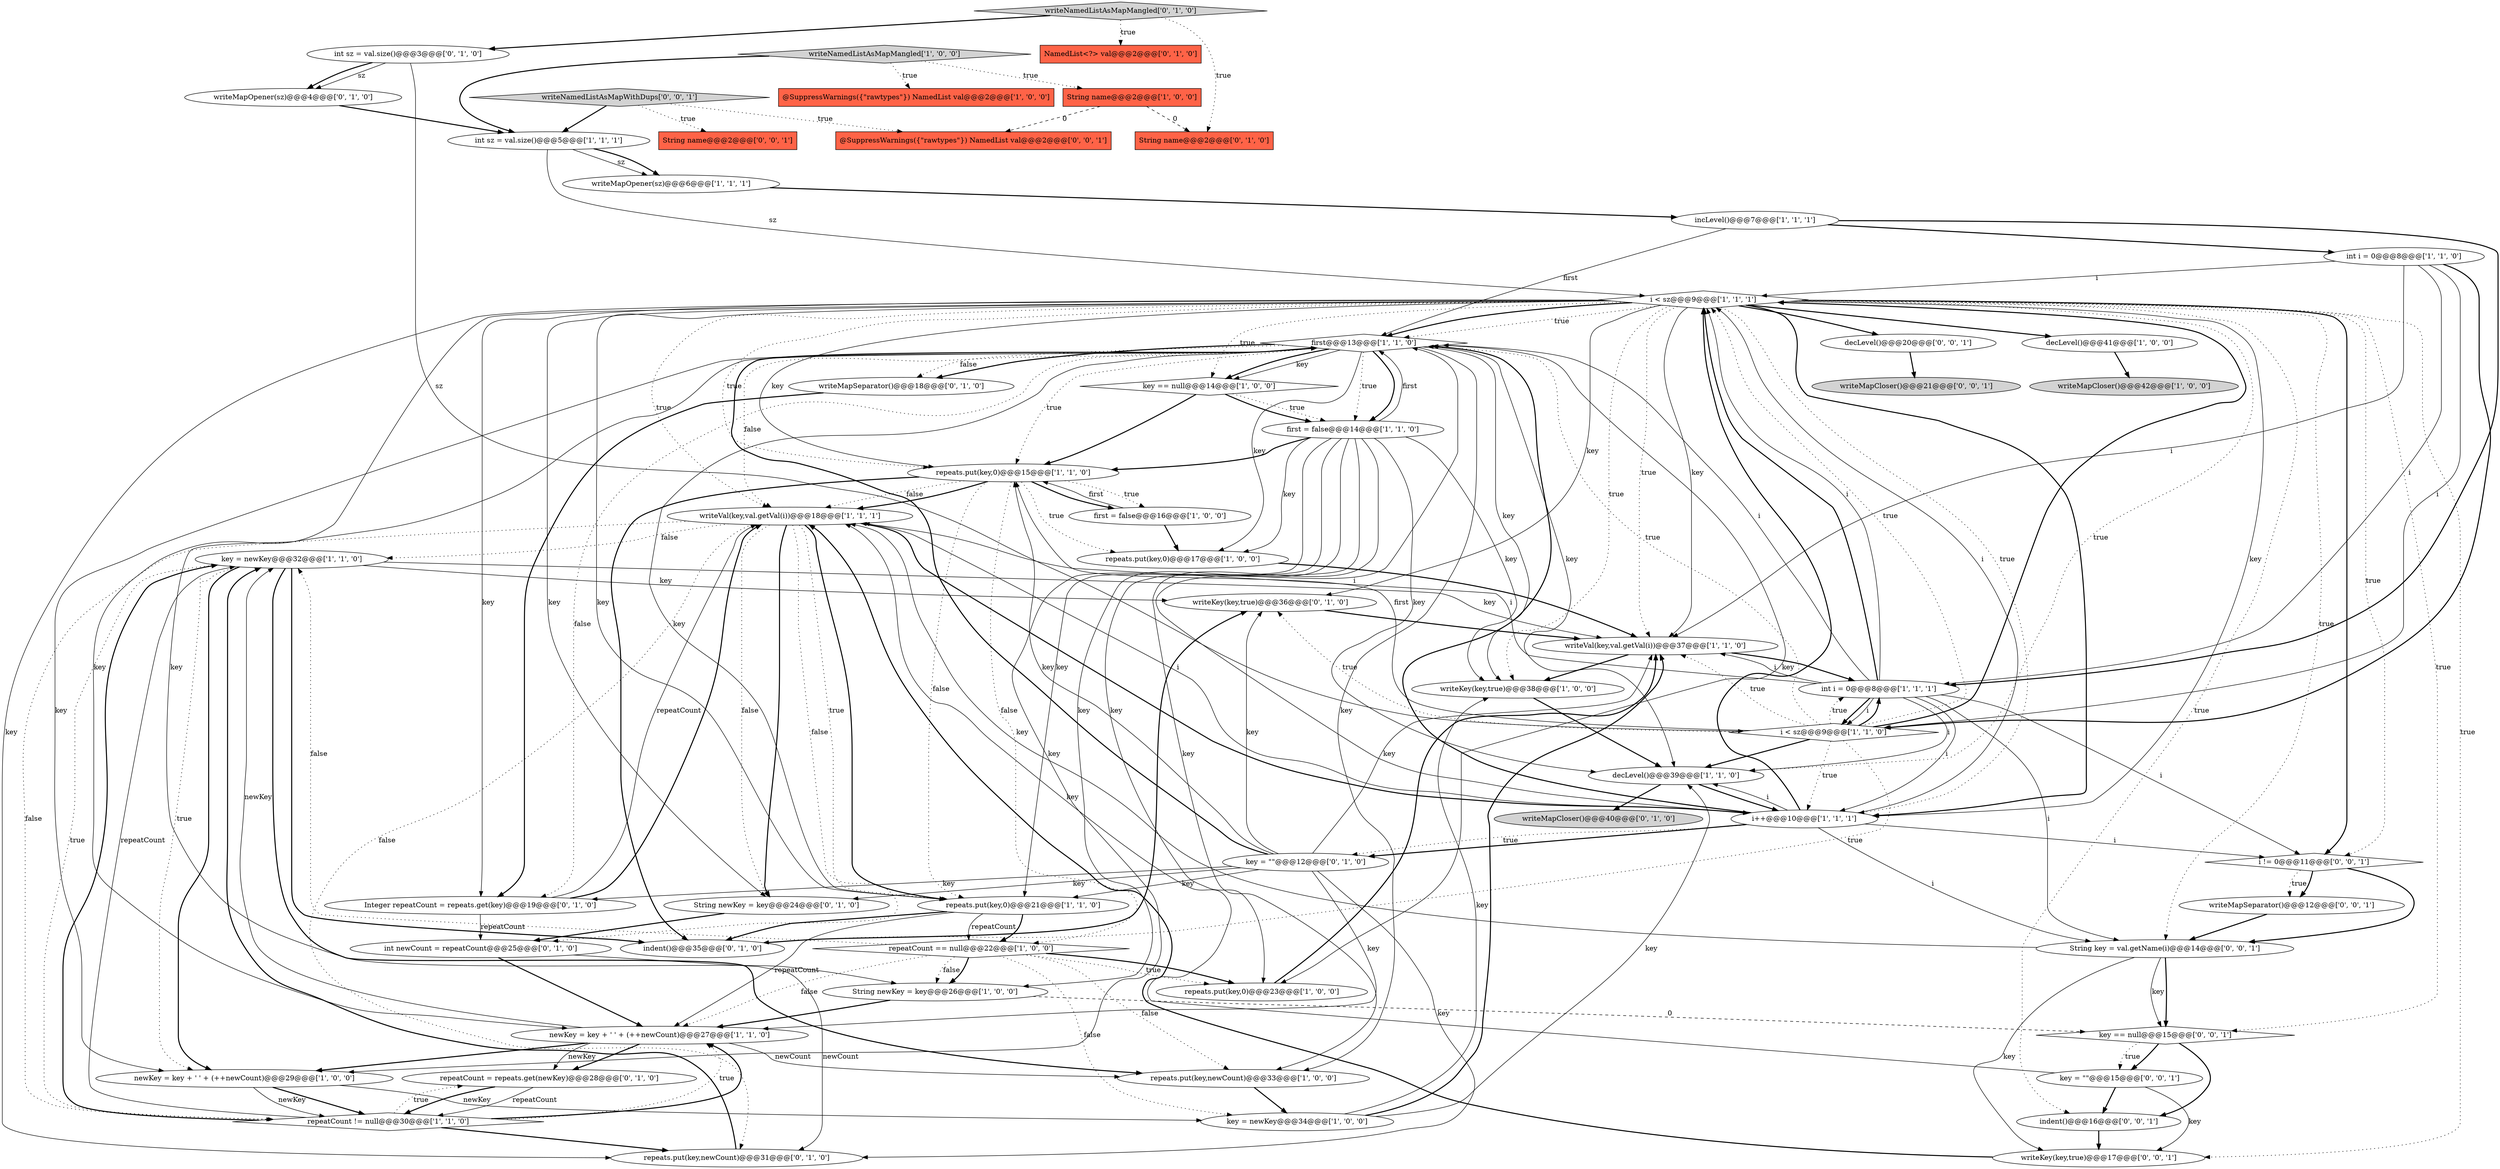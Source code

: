 digraph {
39 [style = filled, label = "writeMapOpener(sz)@@@4@@@['0', '1', '0']", fillcolor = white, shape = ellipse image = "AAA0AAABBB2BBB"];
8 [style = filled, label = "i < sz@@@9@@@['1', '1', '0']", fillcolor = white, shape = diamond image = "AAA0AAABBB1BBB"];
56 [style = filled, label = "writeMapSeparator()@@@12@@@['0', '0', '1']", fillcolor = white, shape = ellipse image = "AAA0AAABBB3BBB"];
9 [style = filled, label = "first@@@13@@@['1', '1', '0']", fillcolor = white, shape = diamond image = "AAA0AAABBB1BBB"];
12 [style = filled, label = "key = newKey@@@34@@@['1', '0', '0']", fillcolor = white, shape = ellipse image = "AAA0AAABBB1BBB"];
58 [style = filled, label = "writeNamedListAsMapWithDups['0', '0', '1']", fillcolor = lightgray, shape = diamond image = "AAA0AAABBB3BBB"];
32 [style = filled, label = "writeMapCloser()@@@42@@@['1', '0', '0']", fillcolor = lightgray, shape = ellipse image = "AAA0AAABBB1BBB"];
47 [style = filled, label = "writeKey(key,true)@@@36@@@['0', '1', '0']", fillcolor = white, shape = ellipse image = "AAA0AAABBB2BBB"];
0 [style = filled, label = "key == null@@@14@@@['1', '0', '0']", fillcolor = white, shape = diamond image = "AAA0AAABBB1BBB"];
43 [style = filled, label = "writeMapCloser()@@@40@@@['0', '1', '0']", fillcolor = lightgray, shape = ellipse image = "AAA0AAABBB2BBB"];
55 [style = filled, label = "key == null@@@15@@@['0', '0', '1']", fillcolor = white, shape = diamond image = "AAA0AAABBB3BBB"];
25 [style = filled, label = "incLevel()@@@7@@@['1', '1', '1']", fillcolor = white, shape = ellipse image = "AAA0AAABBB1BBB"];
1 [style = filled, label = "repeats.put(key,0)@@@15@@@['1', '1', '0']", fillcolor = white, shape = ellipse image = "AAA0AAABBB1BBB"];
59 [style = filled, label = "decLevel()@@@20@@@['0', '0', '1']", fillcolor = white, shape = ellipse image = "AAA0AAABBB3BBB"];
28 [style = filled, label = "writeVal(key,val.getVal(i))@@@37@@@['1', '1', '0']", fillcolor = white, shape = ellipse image = "AAA0AAABBB1BBB"];
21 [style = filled, label = "writeKey(key,true)@@@38@@@['1', '0', '0']", fillcolor = white, shape = ellipse image = "AAA0AAABBB1BBB"];
24 [style = filled, label = "writeVal(key,val.getVal(i))@@@18@@@['1', '1', '1']", fillcolor = white, shape = ellipse image = "AAA0AAABBB1BBB"];
30 [style = filled, label = "key = newKey@@@32@@@['1', '1', '0']", fillcolor = white, shape = ellipse image = "AAA0AAABBB1BBB"];
6 [style = filled, label = "newKey = key + ' ' + (++newCount)@@@29@@@['1', '0', '0']", fillcolor = white, shape = ellipse image = "AAA0AAABBB1BBB"];
42 [style = filled, label = "NamedList<?> val@@@2@@@['0', '1', '0']", fillcolor = tomato, shape = box image = "AAA0AAABBB2BBB"];
33 [style = filled, label = "writeMapSeparator()@@@18@@@['0', '1', '0']", fillcolor = white, shape = ellipse image = "AAA0AAABBB2BBB"];
46 [style = filled, label = "String name@@@2@@@['0', '1', '0']", fillcolor = tomato, shape = box image = "AAA1AAABBB2BBB"];
45 [style = filled, label = "repeats.put(key,newCount)@@@31@@@['0', '1', '0']", fillcolor = white, shape = ellipse image = "AAA0AAABBB2BBB"];
49 [style = filled, label = "writeMapCloser()@@@21@@@['0', '0', '1']", fillcolor = lightgray, shape = ellipse image = "AAA0AAABBB3BBB"];
31 [style = filled, label = "decLevel()@@@39@@@['1', '1', '0']", fillcolor = white, shape = ellipse image = "AAA0AAABBB1BBB"];
57 [style = filled, label = "@SuppressWarnings({\"rawtypes\"}) NamedList val@@@2@@@['0', '0', '1']", fillcolor = tomato, shape = box image = "AAA0AAABBB3BBB"];
16 [style = filled, label = "String name@@@2@@@['1', '0', '0']", fillcolor = tomato, shape = box image = "AAA1AAABBB1BBB"];
22 [style = filled, label = "repeats.put(key,newCount)@@@33@@@['1', '0', '0']", fillcolor = white, shape = ellipse image = "AAA0AAABBB1BBB"];
26 [style = filled, label = "i < sz@@@9@@@['1', '1', '1']", fillcolor = white, shape = diamond image = "AAA0AAABBB1BBB"];
27 [style = filled, label = "repeats.put(key,0)@@@23@@@['1', '0', '0']", fillcolor = white, shape = ellipse image = "AAA0AAABBB1BBB"];
50 [style = filled, label = "String name@@@2@@@['0', '0', '1']", fillcolor = tomato, shape = box image = "AAA0AAABBB3BBB"];
20 [style = filled, label = "newKey = key + ' ' + (++newCount)@@@27@@@['1', '1', '0']", fillcolor = white, shape = ellipse image = "AAA0AAABBB1BBB"];
19 [style = filled, label = "String newKey = key@@@26@@@['1', '0', '0']", fillcolor = white, shape = ellipse image = "AAA0AAABBB1BBB"];
17 [style = filled, label = "repeats.put(key,0)@@@21@@@['1', '1', '0']", fillcolor = white, shape = ellipse image = "AAA0AAABBB1BBB"];
2 [style = filled, label = "writeNamedListAsMapMangled['1', '0', '0']", fillcolor = lightgray, shape = diamond image = "AAA0AAABBB1BBB"];
29 [style = filled, label = "int i = 0@@@8@@@['1', '1', '0']", fillcolor = white, shape = ellipse image = "AAA0AAABBB1BBB"];
5 [style = filled, label = "i++@@@10@@@['1', '1', '1']", fillcolor = white, shape = ellipse image = "AAA0AAABBB1BBB"];
18 [style = filled, label = "repeats.put(key,0)@@@17@@@['1', '0', '0']", fillcolor = white, shape = ellipse image = "AAA0AAABBB1BBB"];
7 [style = filled, label = "@SuppressWarnings({\"rawtypes\"}) NamedList val@@@2@@@['1', '0', '0']", fillcolor = tomato, shape = box image = "AAA0AAABBB1BBB"];
23 [style = filled, label = "int i = 0@@@8@@@['1', '1', '1']", fillcolor = white, shape = ellipse image = "AAA0AAABBB1BBB"];
36 [style = filled, label = "key = \"\"@@@12@@@['0', '1', '0']", fillcolor = white, shape = ellipse image = "AAA0AAABBB2BBB"];
51 [style = filled, label = "i != 0@@@11@@@['0', '0', '1']", fillcolor = white, shape = diamond image = "AAA0AAABBB3BBB"];
53 [style = filled, label = "String key = val.getName(i)@@@14@@@['0', '0', '1']", fillcolor = white, shape = ellipse image = "AAA0AAABBB3BBB"];
14 [style = filled, label = "decLevel()@@@41@@@['1', '0', '0']", fillcolor = white, shape = ellipse image = "AAA0AAABBB1BBB"];
11 [style = filled, label = "int sz = val.size()@@@5@@@['1', '1', '1']", fillcolor = white, shape = ellipse image = "AAA0AAABBB1BBB"];
37 [style = filled, label = "String newKey = key@@@24@@@['0', '1', '0']", fillcolor = white, shape = ellipse image = "AAA0AAABBB2BBB"];
4 [style = filled, label = "writeMapOpener(sz)@@@6@@@['1', '1', '1']", fillcolor = white, shape = ellipse image = "AAA0AAABBB1BBB"];
41 [style = filled, label = "Integer repeatCount = repeats.get(key)@@@19@@@['0', '1', '0']", fillcolor = white, shape = ellipse image = "AAA0AAABBB2BBB"];
44 [style = filled, label = "int newCount = repeatCount@@@25@@@['0', '1', '0']", fillcolor = white, shape = ellipse image = "AAA0AAABBB2BBB"];
52 [style = filled, label = "key = \"\"@@@15@@@['0', '0', '1']", fillcolor = white, shape = ellipse image = "AAA0AAABBB3BBB"];
3 [style = filled, label = "repeatCount != null@@@30@@@['1', '1', '0']", fillcolor = white, shape = diamond image = "AAA0AAABBB1BBB"];
40 [style = filled, label = "writeNamedListAsMapMangled['0', '1', '0']", fillcolor = lightgray, shape = diamond image = "AAA0AAABBB2BBB"];
54 [style = filled, label = "writeKey(key,true)@@@17@@@['0', '0', '1']", fillcolor = white, shape = ellipse image = "AAA0AAABBB3BBB"];
10 [style = filled, label = "first = false@@@14@@@['1', '1', '0']", fillcolor = white, shape = ellipse image = "AAA0AAABBB1BBB"];
38 [style = filled, label = "repeatCount = repeats.get(newKey)@@@28@@@['0', '1', '0']", fillcolor = white, shape = ellipse image = "AAA0AAABBB2BBB"];
15 [style = filled, label = "first = false@@@16@@@['1', '0', '0']", fillcolor = white, shape = ellipse image = "AAA0AAABBB1BBB"];
34 [style = filled, label = "int sz = val.size()@@@3@@@['0', '1', '0']", fillcolor = white, shape = ellipse image = "AAA0AAABBB2BBB"];
48 [style = filled, label = "indent()@@@16@@@['0', '0', '1']", fillcolor = white, shape = ellipse image = "AAA0AAABBB3BBB"];
13 [style = filled, label = "repeatCount == null@@@22@@@['1', '0', '0']", fillcolor = white, shape = diamond image = "AAA0AAABBB1BBB"];
35 [style = filled, label = "indent()@@@35@@@['0', '1', '0']", fillcolor = white, shape = ellipse image = "AAA0AAABBB2BBB"];
9->33 [style = dotted, label="false"];
6->3 [style = bold, label=""];
8->28 [style = dotted, label="true"];
12->21 [style = solid, label="key"];
59->49 [style = bold, label=""];
23->24 [style = solid, label="i"];
17->20 [style = solid, label="repeatCount"];
13->27 [style = dotted, label="true"];
4->25 [style = bold, label=""];
5->9 [style = bold, label=""];
27->28 [style = bold, label=""];
24->17 [style = dotted, label="true"];
26->9 [style = bold, label=""];
51->53 [style = bold, label=""];
26->0 [style = dotted, label="true"];
25->29 [style = bold, label=""];
9->10 [style = bold, label=""];
30->6 [style = bold, label=""];
24->3 [style = dotted, label="false"];
26->1 [style = solid, label="key"];
45->30 [style = bold, label=""];
26->51 [style = bold, label=""];
26->37 [style = solid, label="key"];
36->28 [style = solid, label="key"];
48->54 [style = bold, label=""];
40->46 [style = dotted, label="true"];
23->9 [style = solid, label="i"];
55->48 [style = bold, label=""];
23->51 [style = solid, label="i"];
28->21 [style = bold, label=""];
5->31 [style = solid, label="i"];
21->31 [style = bold, label=""];
38->3 [style = solid, label="repeatCount"];
26->20 [style = solid, label="key"];
52->54 [style = solid, label="key"];
36->41 [style = solid, label="key"];
26->28 [style = dotted, label="true"];
26->24 [style = dotted, label="true"];
44->45 [style = solid, label="newCount"];
24->17 [style = bold, label=""];
41->44 [style = solid, label="repeatCount"];
34->39 [style = solid, label="sz"];
36->17 [style = solid, label="key"];
30->28 [style = solid, label="key"];
3->30 [style = bold, label=""];
5->36 [style = bold, label=""];
56->53 [style = bold, label=""];
9->19 [style = solid, label="key"];
1->13 [style = dotted, label="false"];
13->19 [style = dotted, label="false"];
58->11 [style = bold, label=""];
10->31 [style = solid, label="key"];
5->9 [style = solid, label="i"];
17->35 [style = bold, label=""];
23->28 [style = solid, label="i"];
36->9 [style = bold, label=""];
8->1 [style = solid, label="first"];
8->23 [style = bold, label=""];
12->28 [style = bold, label=""];
13->30 [style = dotted, label="false"];
0->10 [style = dotted, label="true"];
9->33 [style = bold, label=""];
11->4 [style = solid, label="sz"];
25->9 [style = solid, label="first"];
19->20 [style = bold, label=""];
31->5 [style = bold, label=""];
47->28 [style = bold, label=""];
30->6 [style = dotted, label="true"];
26->14 [style = bold, label=""];
26->55 [style = dotted, label="true"];
8->23 [style = dotted, label="true"];
33->41 [style = bold, label=""];
1->35 [style = bold, label=""];
29->8 [style = solid, label="i"];
40->34 [style = bold, label=""];
20->38 [style = bold, label=""];
23->8 [style = bold, label=""];
26->9 [style = dotted, label="true"];
13->22 [style = dotted, label="false"];
51->56 [style = dotted, label="true"];
52->24 [style = solid, label="key"];
18->28 [style = bold, label=""];
17->13 [style = solid, label="repeatCount"];
26->45 [style = solid, label="key"];
5->51 [style = solid, label="i"];
24->5 [style = bold, label=""];
24->30 [style = dotted, label="false"];
36->20 [style = solid, label="key"];
1->18 [style = dotted, label="true"];
5->36 [style = dotted, label="true"];
26->53 [style = dotted, label="true"];
44->20 [style = bold, label=""];
1->15 [style = dotted, label="true"];
30->3 [style = dotted, label="true"];
52->48 [style = bold, label=""];
26->1 [style = dotted, label="true"];
16->57 [style = dashed, label="0"];
26->17 [style = solid, label="key"];
5->24 [style = solid, label="i"];
23->31 [style = solid, label="i"];
10->6 [style = solid, label="key"];
19->55 [style = dashed, label="0"];
10->22 [style = solid, label="key"];
9->27 [style = solid, label="key"];
13->20 [style = dotted, label="false"];
10->1 [style = bold, label=""];
9->10 [style = dotted, label="true"];
20->30 [style = solid, label="newKey"];
26->28 [style = solid, label="key"];
9->0 [style = solid, label="key"];
40->42 [style = dotted, label="true"];
9->18 [style = solid, label="key"];
3->20 [style = dotted, label="true"];
8->31 [style = bold, label=""];
10->9 [style = solid, label="first"];
11->26 [style = solid, label="sz"];
8->35 [style = dotted, label="true"];
3->30 [style = solid, label="repeatCount"];
26->41 [style = solid, label="key"];
9->22 [style = solid, label="key"];
11->4 [style = bold, label=""];
3->45 [style = bold, label=""];
5->26 [style = bold, label=""];
10->21 [style = solid, label="key"];
9->6 [style = solid, label="key"];
20->22 [style = solid, label="newCount"];
26->54 [style = dotted, label="true"];
26->5 [style = solid, label="key"];
38->3 [style = bold, label=""];
1->24 [style = dotted, label="false"];
26->47 [style = solid, label="key"];
23->53 [style = solid, label="i"];
36->47 [style = solid, label="key"];
54->24 [style = bold, label=""];
13->19 [style = bold, label=""];
26->31 [style = dotted, label="true"];
13->27 [style = bold, label=""];
36->37 [style = solid, label="key"];
30->35 [style = bold, label=""];
28->23 [style = bold, label=""];
3->38 [style = dotted, label="true"];
0->1 [style = bold, label=""];
13->12 [style = dotted, label="false"];
34->39 [style = bold, label=""];
30->47 [style = solid, label="key"];
37->44 [style = bold, label=""];
9->1 [style = dotted, label="true"];
31->43 [style = bold, label=""];
15->1 [style = solid, label="first"];
17->13 [style = bold, label=""];
8->9 [style = dotted, label="true"];
55->52 [style = bold, label=""];
23->26 [style = solid, label="i"];
14->32 [style = bold, label=""];
26->59 [style = bold, label=""];
23->8 [style = solid, label="i"];
29->28 [style = solid, label="i"];
2->11 [style = bold, label=""];
9->17 [style = solid, label="key"];
53->24 [style = solid, label="key"];
2->16 [style = dotted, label="true"];
5->26 [style = solid, label="i"];
10->19 [style = solid, label="key"];
53->55 [style = bold, label=""];
5->53 [style = solid, label="i"];
36->45 [style = solid, label="key"];
53->55 [style = solid, label="key"];
29->8 [style = bold, label=""];
8->26 [style = dotted, label="true"];
9->24 [style = dotted, label="false"];
9->21 [style = solid, label="key"];
30->22 [style = bold, label=""];
24->45 [style = dotted, label="false"];
9->0 [style = bold, label=""];
41->24 [style = bold, label=""];
1->17 [style = dotted, label="false"];
53->54 [style = solid, label="key"];
9->31 [style = solid, label="key"];
26->5 [style = bold, label=""];
12->31 [style = solid, label="key"];
1->15 [style = bold, label=""];
25->23 [style = bold, label=""];
26->48 [style = dotted, label="true"];
58->57 [style = dotted, label="true"];
23->26 [style = bold, label=""];
51->56 [style = bold, label=""];
20->6 [style = bold, label=""];
29->26 [style = solid, label="i"];
39->11 [style = bold, label=""];
6->12 [style = solid, label="newKey"];
15->18 [style = bold, label=""];
20->38 [style = solid, label="newKey"];
16->46 [style = dashed, label="0"];
10->27 [style = solid, label="key"];
55->52 [style = dotted, label="true"];
8->47 [style = dotted, label="true"];
0->10 [style = bold, label=""];
3->20 [style = bold, label=""];
23->5 [style = solid, label="i"];
8->5 [style = dotted, label="true"];
34->8 [style = solid, label="sz"];
26->21 [style = dotted, label="true"];
1->24 [style = bold, label=""];
22->12 [style = bold, label=""];
2->7 [style = dotted, label="true"];
58->50 [style = dotted, label="true"];
24->37 [style = bold, label=""];
35->47 [style = bold, label=""];
29->23 [style = solid, label="i"];
36->1 [style = solid, label="key"];
26->51 [style = dotted, label="true"];
41->24 [style = solid, label="repeatCount"];
9->41 [style = dotted, label="false"];
26->5 [style = dotted, label="true"];
6->3 [style = solid, label="newKey"];
24->44 [style = dotted, label="false"];
10->18 [style = solid, label="key"];
10->17 [style = solid, label="key"];
24->37 [style = dotted, label="false"];
8->26 [style = bold, label=""];
}
